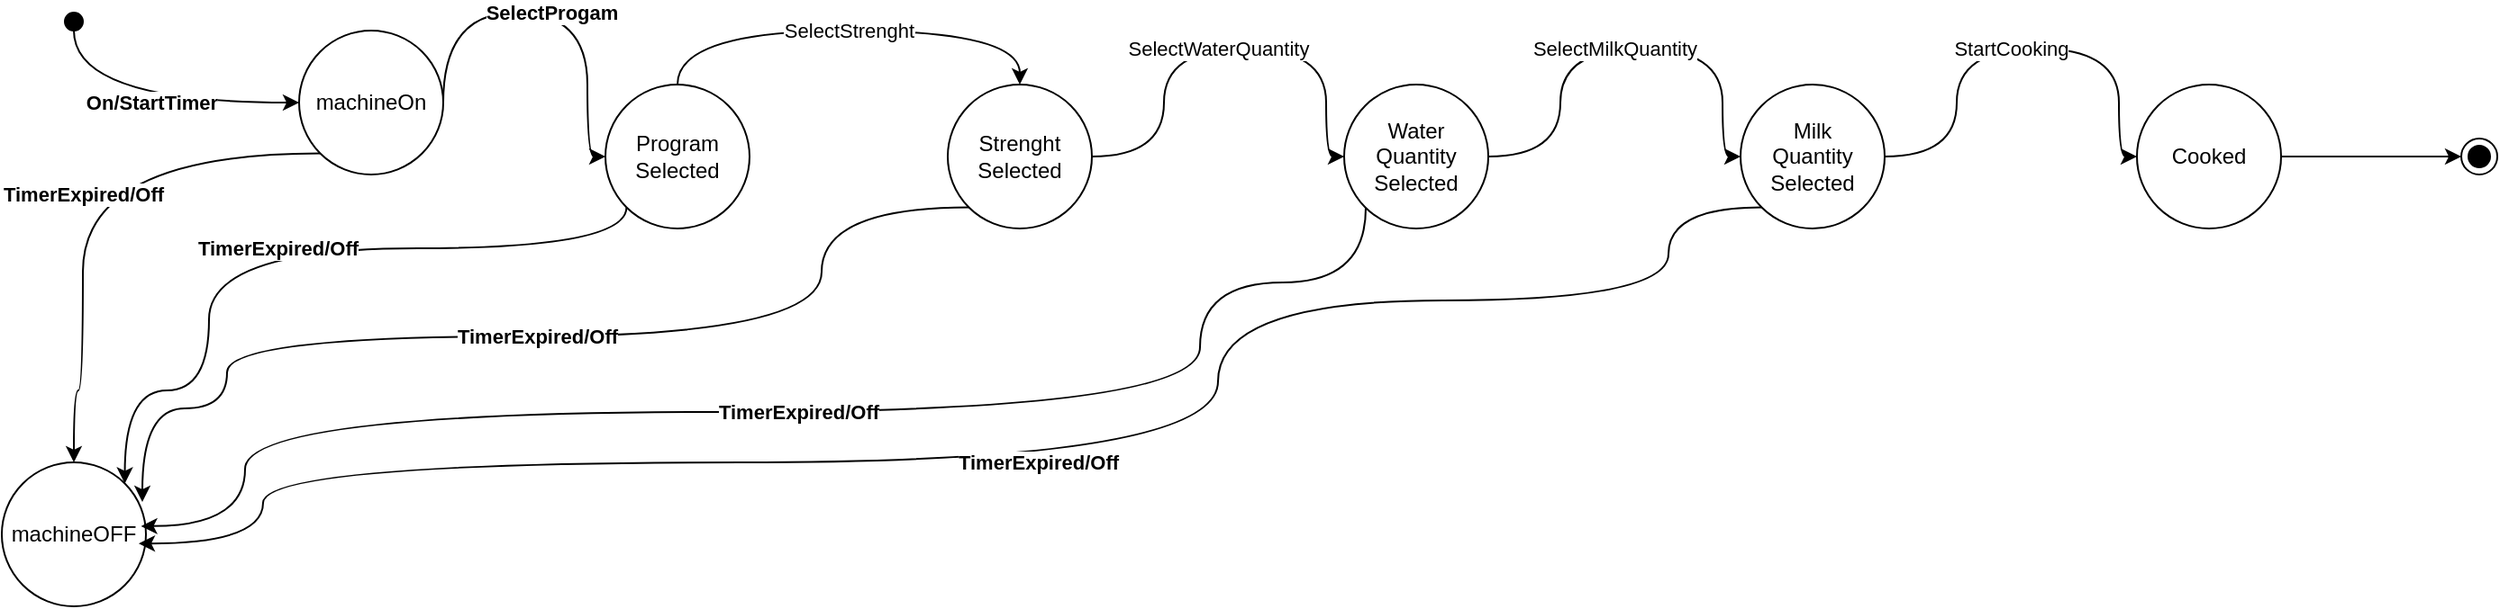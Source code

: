 <mxfile version="26.0.16">
  <diagram name="Страница — 1" id="L7kD6hIb4xmbZviU1xUv">
    <mxGraphModel dx="724" dy="405" grid="1" gridSize="10" guides="1" tooltips="1" connect="1" arrows="1" fold="1" page="1" pageScale="1" pageWidth="827" pageHeight="1169" math="0" shadow="0">
      <root>
        <mxCell id="0" />
        <mxCell id="1" parent="0" />
        <mxCell id="ZpyMlPPspqRlZCDdYQeG-15" value="&lt;b&gt;TimerExpired/Off&lt;/b&gt;" style="edgeStyle=orthogonalEdgeStyle;rounded=0;orthogonalLoop=1;jettySize=auto;html=1;curved=1;exitX=0;exitY=1;exitDx=0;exitDy=0;entryX=0.5;entryY=0;entryDx=0;entryDy=0;" edge="1" parent="1" source="ZpyMlPPspqRlZCDdYQeG-2" target="ZpyMlPPspqRlZCDdYQeG-14">
          <mxGeometry relative="1" as="geometry">
            <mxPoint x="90" y="420" as="targetPoint" />
            <Array as="points">
              <mxPoint x="110" y="298" />
              <mxPoint x="110" y="430" />
              <mxPoint x="105" y="430" />
            </Array>
          </mxGeometry>
        </mxCell>
        <mxCell id="ZpyMlPPspqRlZCDdYQeG-16" value="&lt;b&gt;SelectProgam&lt;/b&gt;" style="edgeStyle=orthogonalEdgeStyle;rounded=0;orthogonalLoop=1;jettySize=auto;html=1;curved=1;entryX=0;entryY=0.5;entryDx=0;entryDy=0;exitX=1;exitY=0.5;exitDx=0;exitDy=0;" edge="1" parent="1" source="ZpyMlPPspqRlZCDdYQeG-2" target="ZpyMlPPspqRlZCDdYQeG-17">
          <mxGeometry relative="1" as="geometry">
            <mxPoint x="400" y="250" as="targetPoint" />
            <mxPoint x="310" y="220" as="sourcePoint" />
            <Array as="points">
              <mxPoint x="310" y="220" />
              <mxPoint x="390" y="220" />
              <mxPoint x="390" y="300" />
            </Array>
          </mxGeometry>
        </mxCell>
        <mxCell id="ZpyMlPPspqRlZCDdYQeG-2" value="machineOn" style="ellipse;whiteSpace=wrap;html=1;aspect=fixed;" vertex="1" parent="1">
          <mxGeometry x="230" y="230" width="80" height="80" as="geometry" />
        </mxCell>
        <mxCell id="ZpyMlPPspqRlZCDdYQeG-12" value="&lt;b&gt;On/StartTimer&lt;/b&gt;" style="edgeStyle=orthogonalEdgeStyle;rounded=0;orthogonalLoop=1;jettySize=auto;html=1;curved=1;entryX=0;entryY=0.5;entryDx=0;entryDy=0;" edge="1" parent="1" source="ZpyMlPPspqRlZCDdYQeG-10" target="ZpyMlPPspqRlZCDdYQeG-2">
          <mxGeometry relative="1" as="geometry">
            <Array as="points">
              <mxPoint x="105" y="270" />
            </Array>
          </mxGeometry>
        </mxCell>
        <mxCell id="ZpyMlPPspqRlZCDdYQeG-10" value="" style="ellipse;whiteSpace=wrap;html=1;aspect=fixed;fillColor=#000000;" vertex="1" parent="1">
          <mxGeometry x="100" y="220" width="10" height="10" as="geometry" />
        </mxCell>
        <mxCell id="ZpyMlPPspqRlZCDdYQeG-14" value="machineOFF" style="ellipse;whiteSpace=wrap;html=1;aspect=fixed;" vertex="1" parent="1">
          <mxGeometry x="65" y="470" width="80" height="80" as="geometry" />
        </mxCell>
        <mxCell id="ZpyMlPPspqRlZCDdYQeG-20" value="&lt;b&gt;TimerExpired/Off&lt;/b&gt;" style="edgeStyle=orthogonalEdgeStyle;rounded=0;orthogonalLoop=1;jettySize=auto;html=1;entryX=1;entryY=0;entryDx=0;entryDy=0;curved=1;exitX=0;exitY=1;exitDx=0;exitDy=0;" edge="1" parent="1" source="ZpyMlPPspqRlZCDdYQeG-17" target="ZpyMlPPspqRlZCDdYQeG-14">
          <mxGeometry relative="1" as="geometry">
            <mxPoint x="434.01" y="350.01" as="sourcePoint" />
            <mxPoint x="160.014" y="512.446" as="targetPoint" />
            <Array as="points">
              <mxPoint x="412" y="351" />
              <mxPoint x="180" y="351" />
              <mxPoint x="180" y="430" />
              <mxPoint x="133" y="430" />
            </Array>
          </mxGeometry>
        </mxCell>
        <mxCell id="ZpyMlPPspqRlZCDdYQeG-24" value="SelectStrenght" style="edgeStyle=orthogonalEdgeStyle;rounded=0;orthogonalLoop=1;jettySize=auto;html=1;curved=1;" edge="1" parent="1" source="ZpyMlPPspqRlZCDdYQeG-17" target="ZpyMlPPspqRlZCDdYQeG-22">
          <mxGeometry relative="1" as="geometry">
            <Array as="points">
              <mxPoint x="440" y="230" />
              <mxPoint x="630" y="230" />
            </Array>
            <mxPoint as="offset" />
          </mxGeometry>
        </mxCell>
        <mxCell id="ZpyMlPPspqRlZCDdYQeG-17" value="Program&lt;div&gt;Selected&lt;/div&gt;" style="ellipse;whiteSpace=wrap;html=1;aspect=fixed;" vertex="1" parent="1">
          <mxGeometry x="400" y="260" width="80" height="80" as="geometry" />
        </mxCell>
        <mxCell id="ZpyMlPPspqRlZCDdYQeG-22" value="Strenght&lt;br&gt;&lt;div&gt;Selected&lt;/div&gt;" style="ellipse;whiteSpace=wrap;html=1;aspect=fixed;" vertex="1" parent="1">
          <mxGeometry x="590" y="260" width="80" height="80" as="geometry" />
        </mxCell>
        <mxCell id="ZpyMlPPspqRlZCDdYQeG-25" value="&lt;b&gt;TimerExpired/Off&lt;/b&gt;" style="edgeStyle=orthogonalEdgeStyle;rounded=0;orthogonalLoop=1;jettySize=auto;html=1;entryX=1;entryY=0;entryDx=0;entryDy=0;curved=1;exitX=0;exitY=1;exitDx=0;exitDy=0;" edge="1" parent="1" source="ZpyMlPPspqRlZCDdYQeG-22">
          <mxGeometry x="-0.001" relative="1" as="geometry">
            <mxPoint x="422" y="338" as="sourcePoint" />
            <mxPoint x="143" y="492" as="targetPoint" />
            <Array as="points">
              <mxPoint x="520" y="328" />
              <mxPoint x="520" y="400" />
              <mxPoint x="190" y="400" />
              <mxPoint x="190" y="440" />
              <mxPoint x="143" y="440" />
            </Array>
            <mxPoint as="offset" />
          </mxGeometry>
        </mxCell>
        <mxCell id="ZpyMlPPspqRlZCDdYQeG-26" value="Water&lt;br&gt;Quantity&lt;br&gt;&lt;div&gt;Selected&lt;/div&gt;" style="ellipse;whiteSpace=wrap;html=1;aspect=fixed;" vertex="1" parent="1">
          <mxGeometry x="810" y="260" width="80" height="80" as="geometry" />
        </mxCell>
        <mxCell id="ZpyMlPPspqRlZCDdYQeG-27" value="SelectWaterQuantity" style="edgeStyle=orthogonalEdgeStyle;rounded=0;orthogonalLoop=1;jettySize=auto;html=1;curved=1;exitX=1;exitY=0.5;exitDx=0;exitDy=0;entryX=0;entryY=0.5;entryDx=0;entryDy=0;" edge="1" parent="1" source="ZpyMlPPspqRlZCDdYQeG-22" target="ZpyMlPPspqRlZCDdYQeG-26">
          <mxGeometry relative="1" as="geometry">
            <mxPoint x="450" y="270" as="sourcePoint" />
            <mxPoint x="640" y="270" as="targetPoint" />
            <Array as="points">
              <mxPoint x="710" y="300" />
              <mxPoint x="710" y="240" />
              <mxPoint x="800" y="240" />
              <mxPoint x="800" y="300" />
            </Array>
            <mxPoint as="offset" />
          </mxGeometry>
        </mxCell>
        <mxCell id="ZpyMlPPspqRlZCDdYQeG-28" value="&lt;b&gt;TimerExpired/Off&lt;/b&gt;" style="edgeStyle=orthogonalEdgeStyle;rounded=0;orthogonalLoop=1;jettySize=auto;html=1;entryX=0.966;entryY=0.443;entryDx=0;entryDy=0;curved=1;entryPerimeter=0;" edge="1" parent="1" source="ZpyMlPPspqRlZCDdYQeG-26" target="ZpyMlPPspqRlZCDdYQeG-14">
          <mxGeometry x="-0.001" relative="1" as="geometry">
            <mxPoint x="821.716" y="360.004" as="sourcePoint" />
            <mxPoint x="153" y="533.72" as="targetPoint" />
            <Array as="points">
              <mxPoint x="822" y="370" />
              <mxPoint x="730" y="370" />
              <mxPoint x="730" y="442" />
              <mxPoint x="200" y="442" />
              <mxPoint x="200" y="505" />
            </Array>
            <mxPoint as="offset" />
          </mxGeometry>
        </mxCell>
        <mxCell id="ZpyMlPPspqRlZCDdYQeG-31" value="Milk&lt;br&gt;Quantity&lt;br&gt;&lt;div&gt;Selected&lt;/div&gt;" style="ellipse;whiteSpace=wrap;html=1;aspect=fixed;" vertex="1" parent="1">
          <mxGeometry x="1030" y="260" width="80" height="80" as="geometry" />
        </mxCell>
        <mxCell id="ZpyMlPPspqRlZCDdYQeG-32" value="SelectMilkQuantity" style="edgeStyle=orthogonalEdgeStyle;rounded=0;orthogonalLoop=1;jettySize=auto;html=1;curved=1;entryX=0;entryY=0.5;entryDx=0;entryDy=0;" edge="1" parent="1" target="ZpyMlPPspqRlZCDdYQeG-31">
          <mxGeometry relative="1" as="geometry">
            <mxPoint x="890" y="300" as="sourcePoint" />
            <mxPoint x="860" y="270" as="targetPoint" />
            <Array as="points">
              <mxPoint x="930" y="300" />
              <mxPoint x="930" y="240" />
              <mxPoint x="1020" y="240" />
              <mxPoint x="1020" y="300" />
            </Array>
            <mxPoint as="offset" />
          </mxGeometry>
        </mxCell>
        <mxCell id="ZpyMlPPspqRlZCDdYQeG-33" value="&lt;b&gt;TimerExpired/Off&lt;/b&gt;" style="edgeStyle=orthogonalEdgeStyle;rounded=0;orthogonalLoop=1;jettySize=auto;html=1;entryX=0.95;entryY=0.564;entryDx=0;entryDy=0;curved=1;entryPerimeter=0;exitX=0;exitY=1;exitDx=0;exitDy=0;" edge="1" parent="1" source="ZpyMlPPspqRlZCDdYQeG-31" target="ZpyMlPPspqRlZCDdYQeG-14">
          <mxGeometry x="-0.001" relative="1" as="geometry">
            <mxPoint x="832" y="339" as="sourcePoint" />
            <mxPoint x="152" y="515" as="targetPoint" />
            <Array as="points">
              <mxPoint x="990" y="328" />
              <mxPoint x="990" y="380" />
              <mxPoint x="740" y="380" />
              <mxPoint x="740" y="470" />
              <mxPoint x="210" y="470" />
              <mxPoint x="210" y="515" />
            </Array>
            <mxPoint as="offset" />
          </mxGeometry>
        </mxCell>
        <mxCell id="ZpyMlPPspqRlZCDdYQeG-42" style="edgeStyle=orthogonalEdgeStyle;rounded=0;orthogonalLoop=1;jettySize=auto;html=1;entryX=0;entryY=0.5;entryDx=0;entryDy=0;" edge="1" parent="1" source="ZpyMlPPspqRlZCDdYQeG-35" target="ZpyMlPPspqRlZCDdYQeG-41">
          <mxGeometry relative="1" as="geometry" />
        </mxCell>
        <mxCell id="ZpyMlPPspqRlZCDdYQeG-35" value="Cooked" style="ellipse;whiteSpace=wrap;html=1;aspect=fixed;" vertex="1" parent="1">
          <mxGeometry x="1250" y="260" width="80" height="80" as="geometry" />
        </mxCell>
        <mxCell id="ZpyMlPPspqRlZCDdYQeG-36" value="StartCooking" style="edgeStyle=orthogonalEdgeStyle;rounded=0;orthogonalLoop=1;jettySize=auto;html=1;curved=1;entryX=0;entryY=0.5;entryDx=0;entryDy=0;" edge="1" parent="1" target="ZpyMlPPspqRlZCDdYQeG-35">
          <mxGeometry relative="1" as="geometry">
            <mxPoint x="1110" y="300" as="sourcePoint" />
            <mxPoint x="1080" y="270" as="targetPoint" />
            <Array as="points">
              <mxPoint x="1150" y="300" />
              <mxPoint x="1150" y="240" />
              <mxPoint x="1240" y="240" />
              <mxPoint x="1240" y="300" />
            </Array>
            <mxPoint as="offset" />
          </mxGeometry>
        </mxCell>
        <mxCell id="ZpyMlPPspqRlZCDdYQeG-41" value="" style="ellipse;html=1;shape=endState;fillColor=#000000;strokeColor=#000000;" vertex="1" parent="1">
          <mxGeometry x="1430" y="290" width="20" height="20" as="geometry" />
        </mxCell>
      </root>
    </mxGraphModel>
  </diagram>
</mxfile>
